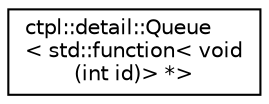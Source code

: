 digraph "Graphical Class Hierarchy"
{
  edge [fontname="Helvetica",fontsize="10",labelfontname="Helvetica",labelfontsize="10"];
  node [fontname="Helvetica",fontsize="10",shape=record];
  rankdir="LR";
  Node0 [label="ctpl::detail::Queue\l\< std::function\< void\l(int id)\> *\>",height=0.2,width=0.4,color="black", fillcolor="white", style="filled",URL="$classctpl_1_1detail_1_1Queue.html"];
}
